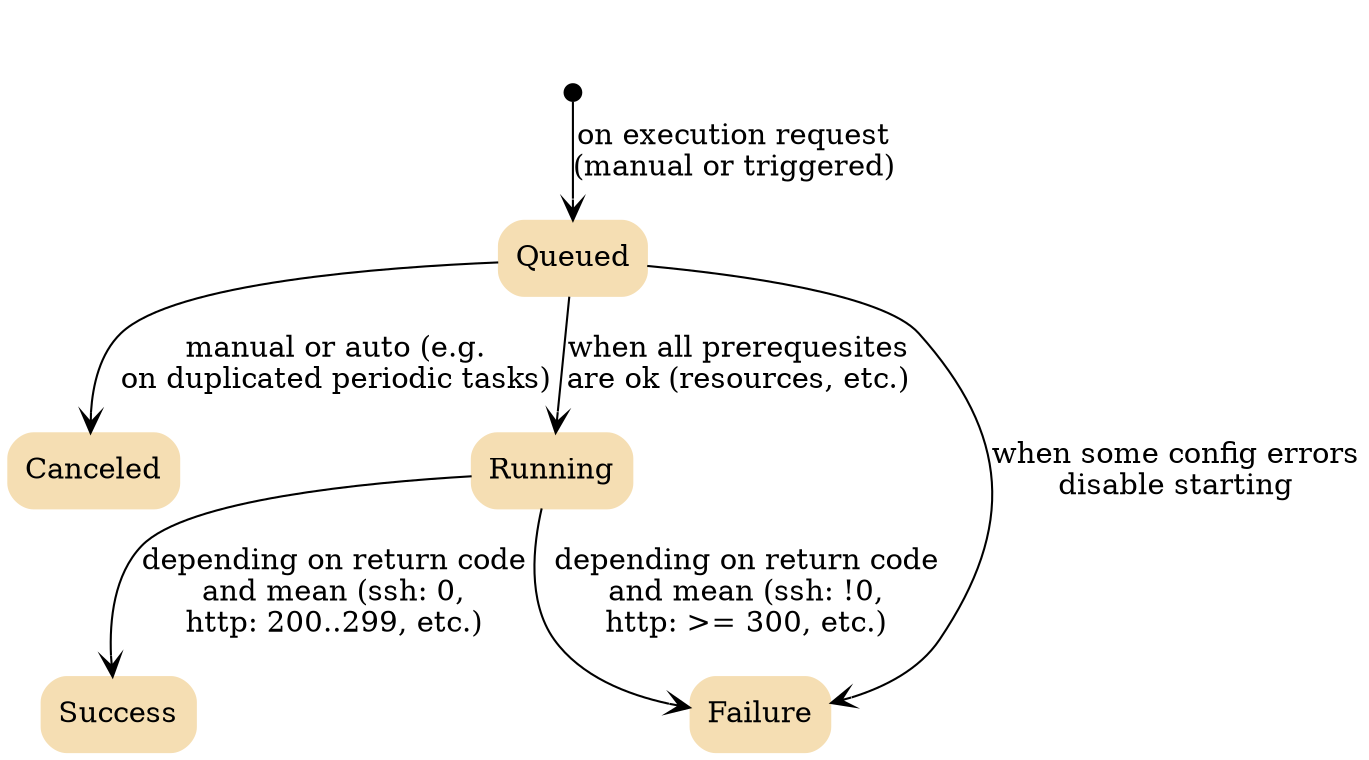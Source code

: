 graph g {
node [shape=box,style="filled,rounded",color=wheat]
edge [dir=forward,arrowhead=vee]
begin [style=invis]
begin -- Queued [label="on execution request\n(manual or triggered)",arrowtail=dot,dir=both]
Queued -- Canceled [label="manual or auto (e.g.\non duplicated periodic tasks)"]
Queued -- Running [label="when all prerequesites\nare ok (resources, etc.)"]
Running -- Success [label="depending on return code\nand mean (ssh: 0,\nhttp: 200..299, etc.)"]
Running -- Failure [label="depending on return code\nand mean (ssh: !0,\nhttp: >= 300, etc.)"]
Queued -- Failure [label="when some config errors\ndisable starting"]
}
